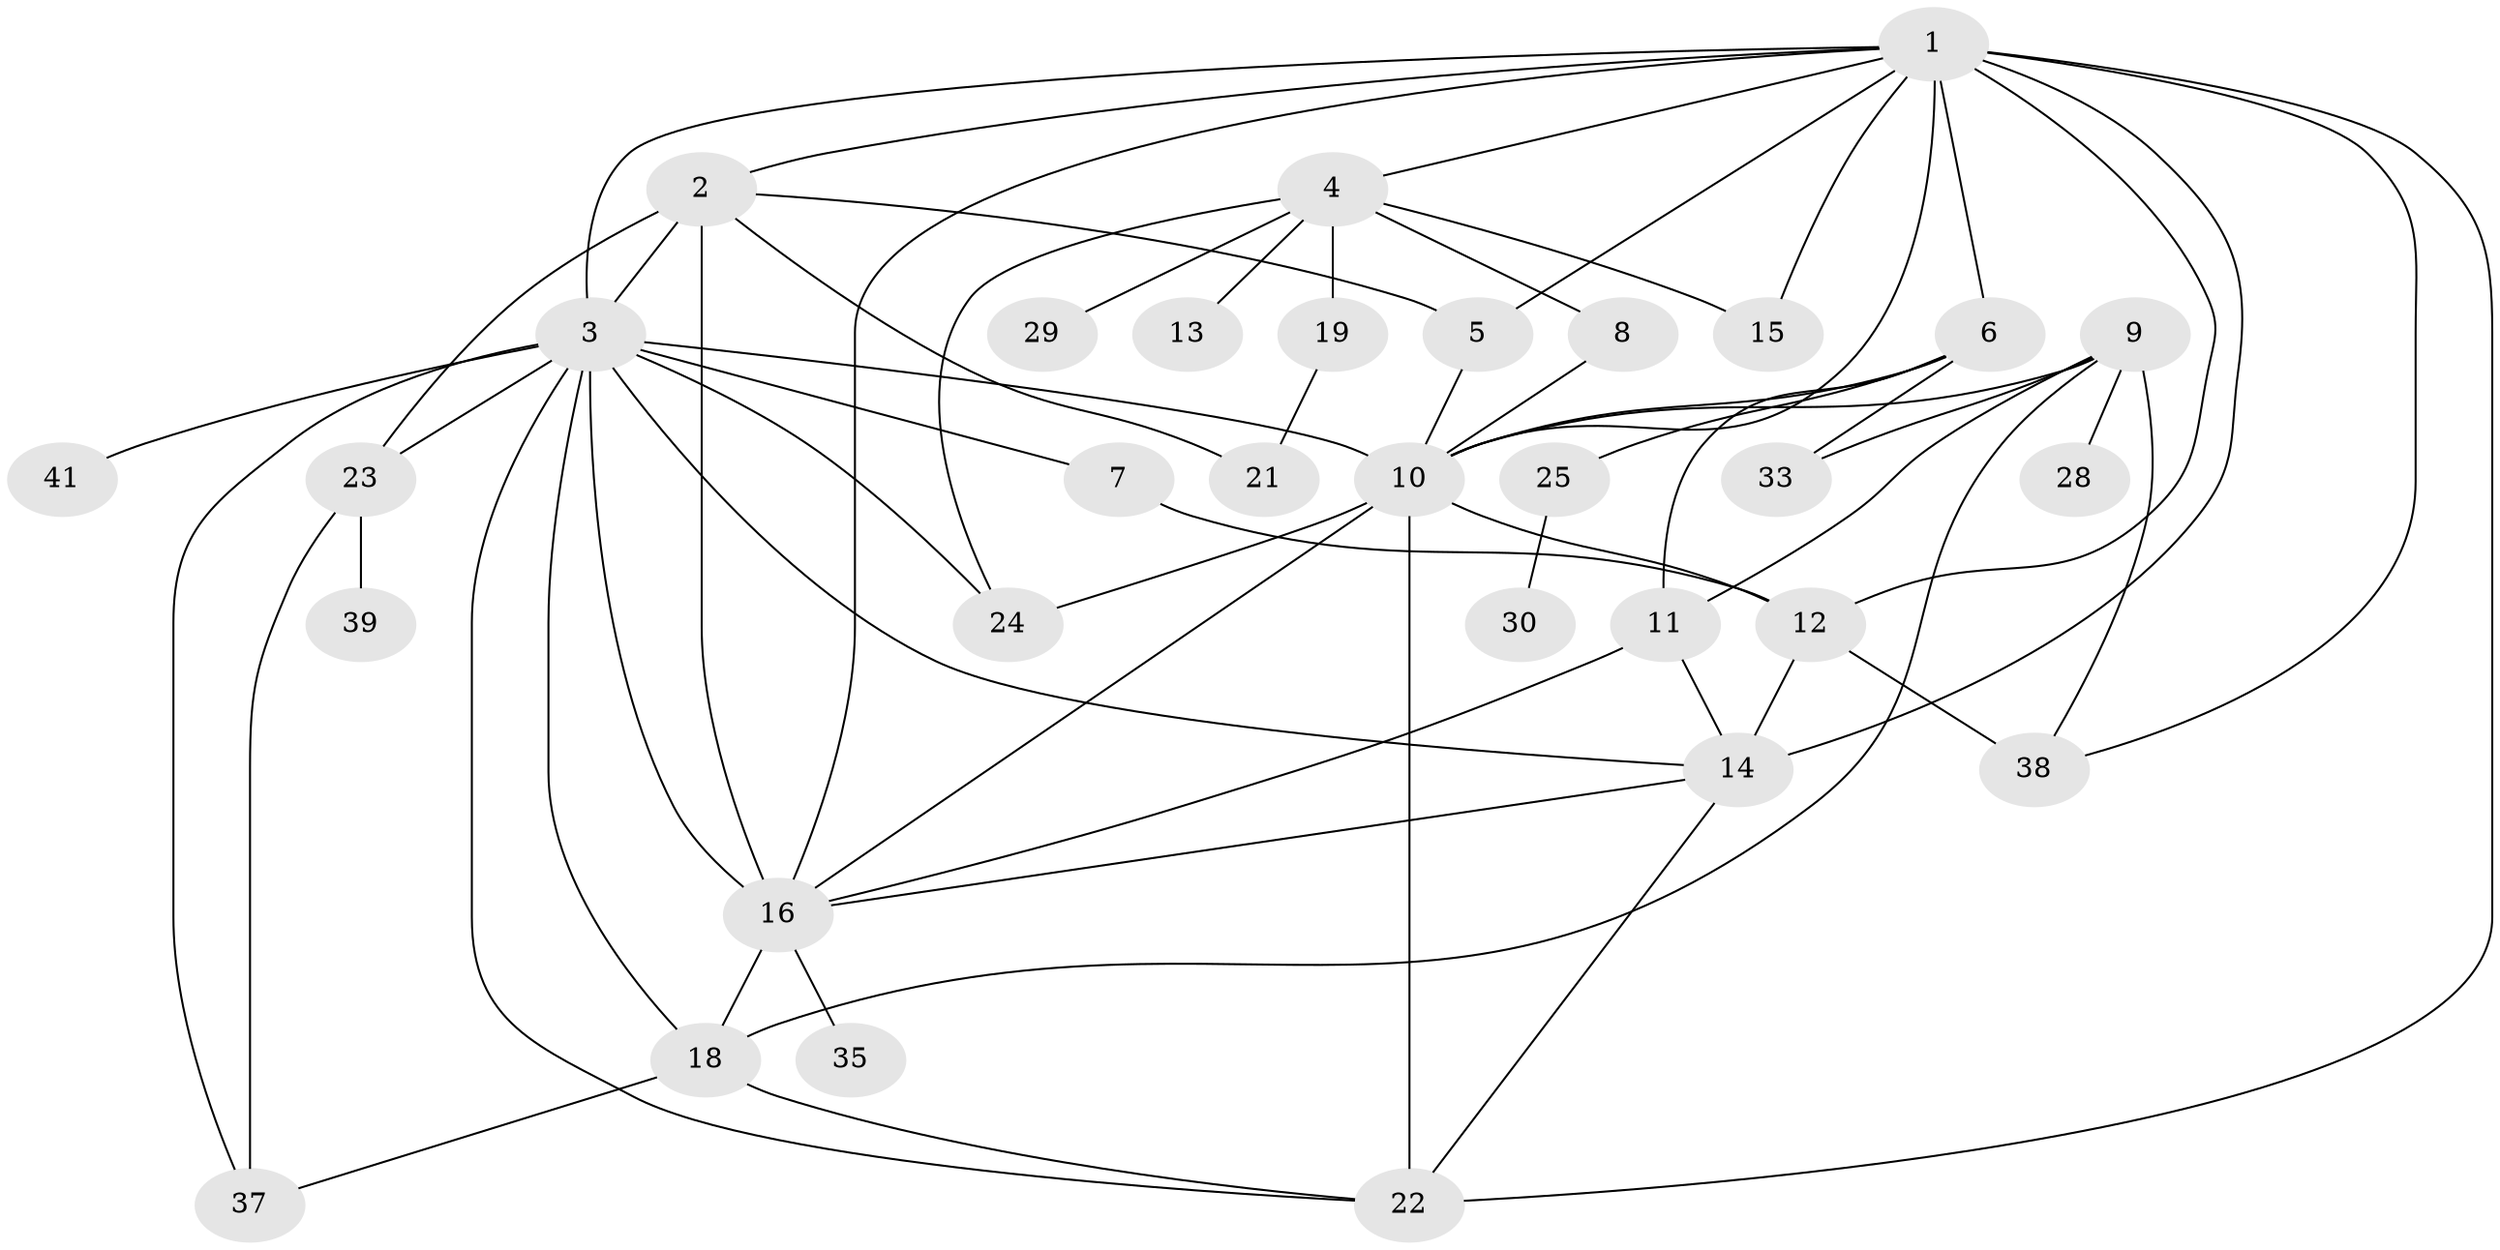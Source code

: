 // original degree distribution, {3: 0.22058823529411764, 6: 0.022058823529411766, 8: 0.007352941176470588, 2: 0.27941176470588236, 1: 0.16911764705882354, 4: 0.125, 5: 0.09558823529411764, 0: 0.0661764705882353, 7: 0.014705882352941176}
// Generated by graph-tools (version 1.1) at 2025/47/03/04/25 22:47:58]
// undirected, 32 vertices, 64 edges
graph export_dot {
  node [color=gray90,style=filled];
  1;
  2;
  3;
  4;
  5;
  6;
  7;
  8;
  9;
  10;
  11;
  12;
  13;
  14;
  15;
  16;
  18;
  19;
  21;
  22;
  23;
  24;
  25;
  28;
  29;
  30;
  33;
  35;
  37;
  38;
  39;
  41;
  1 -- 2 [weight=1.0];
  1 -- 3 [weight=2.0];
  1 -- 4 [weight=1.0];
  1 -- 5 [weight=1.0];
  1 -- 6 [weight=1.0];
  1 -- 10 [weight=1.0];
  1 -- 12 [weight=2.0];
  1 -- 14 [weight=1.0];
  1 -- 15 [weight=1.0];
  1 -- 16 [weight=1.0];
  1 -- 22 [weight=3.0];
  1 -- 38 [weight=1.0];
  2 -- 3 [weight=2.0];
  2 -- 5 [weight=1.0];
  2 -- 16 [weight=3.0];
  2 -- 21 [weight=1.0];
  2 -- 23 [weight=1.0];
  3 -- 7 [weight=2.0];
  3 -- 10 [weight=5.0];
  3 -- 14 [weight=1.0];
  3 -- 16 [weight=1.0];
  3 -- 18 [weight=2.0];
  3 -- 22 [weight=2.0];
  3 -- 23 [weight=1.0];
  3 -- 24 [weight=1.0];
  3 -- 37 [weight=1.0];
  3 -- 41 [weight=1.0];
  4 -- 8 [weight=1.0];
  4 -- 13 [weight=1.0];
  4 -- 15 [weight=1.0];
  4 -- 19 [weight=1.0];
  4 -- 24 [weight=1.0];
  4 -- 29 [weight=1.0];
  5 -- 10 [weight=1.0];
  6 -- 10 [weight=2.0];
  6 -- 11 [weight=1.0];
  6 -- 25 [weight=1.0];
  6 -- 33 [weight=1.0];
  7 -- 12 [weight=1.0];
  8 -- 10 [weight=1.0];
  9 -- 10 [weight=1.0];
  9 -- 11 [weight=1.0];
  9 -- 18 [weight=1.0];
  9 -- 28 [weight=1.0];
  9 -- 33 [weight=1.0];
  9 -- 38 [weight=1.0];
  10 -- 12 [weight=1.0];
  10 -- 16 [weight=1.0];
  10 -- 22 [weight=1.0];
  10 -- 24 [weight=1.0];
  11 -- 14 [weight=1.0];
  11 -- 16 [weight=1.0];
  12 -- 14 [weight=1.0];
  12 -- 38 [weight=3.0];
  14 -- 16 [weight=1.0];
  14 -- 22 [weight=1.0];
  16 -- 18 [weight=1.0];
  16 -- 35 [weight=1.0];
  18 -- 22 [weight=2.0];
  18 -- 37 [weight=1.0];
  19 -- 21 [weight=1.0];
  23 -- 37 [weight=1.0];
  23 -- 39 [weight=1.0];
  25 -- 30 [weight=1.0];
}

